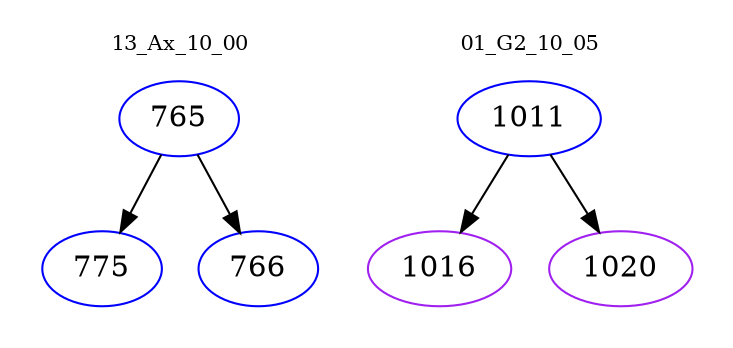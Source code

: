 digraph{
subgraph cluster_0 {
color = white
label = "13_Ax_10_00";
fontsize=10;
T0_765 [label="765", color="blue"]
T0_765 -> T0_775 [color="black"]
T0_775 [label="775", color="blue"]
T0_765 -> T0_766 [color="black"]
T0_766 [label="766", color="blue"]
}
subgraph cluster_1 {
color = white
label = "01_G2_10_05";
fontsize=10;
T1_1011 [label="1011", color="blue"]
T1_1011 -> T1_1016 [color="black"]
T1_1016 [label="1016", color="purple"]
T1_1011 -> T1_1020 [color="black"]
T1_1020 [label="1020", color="purple"]
}
}
